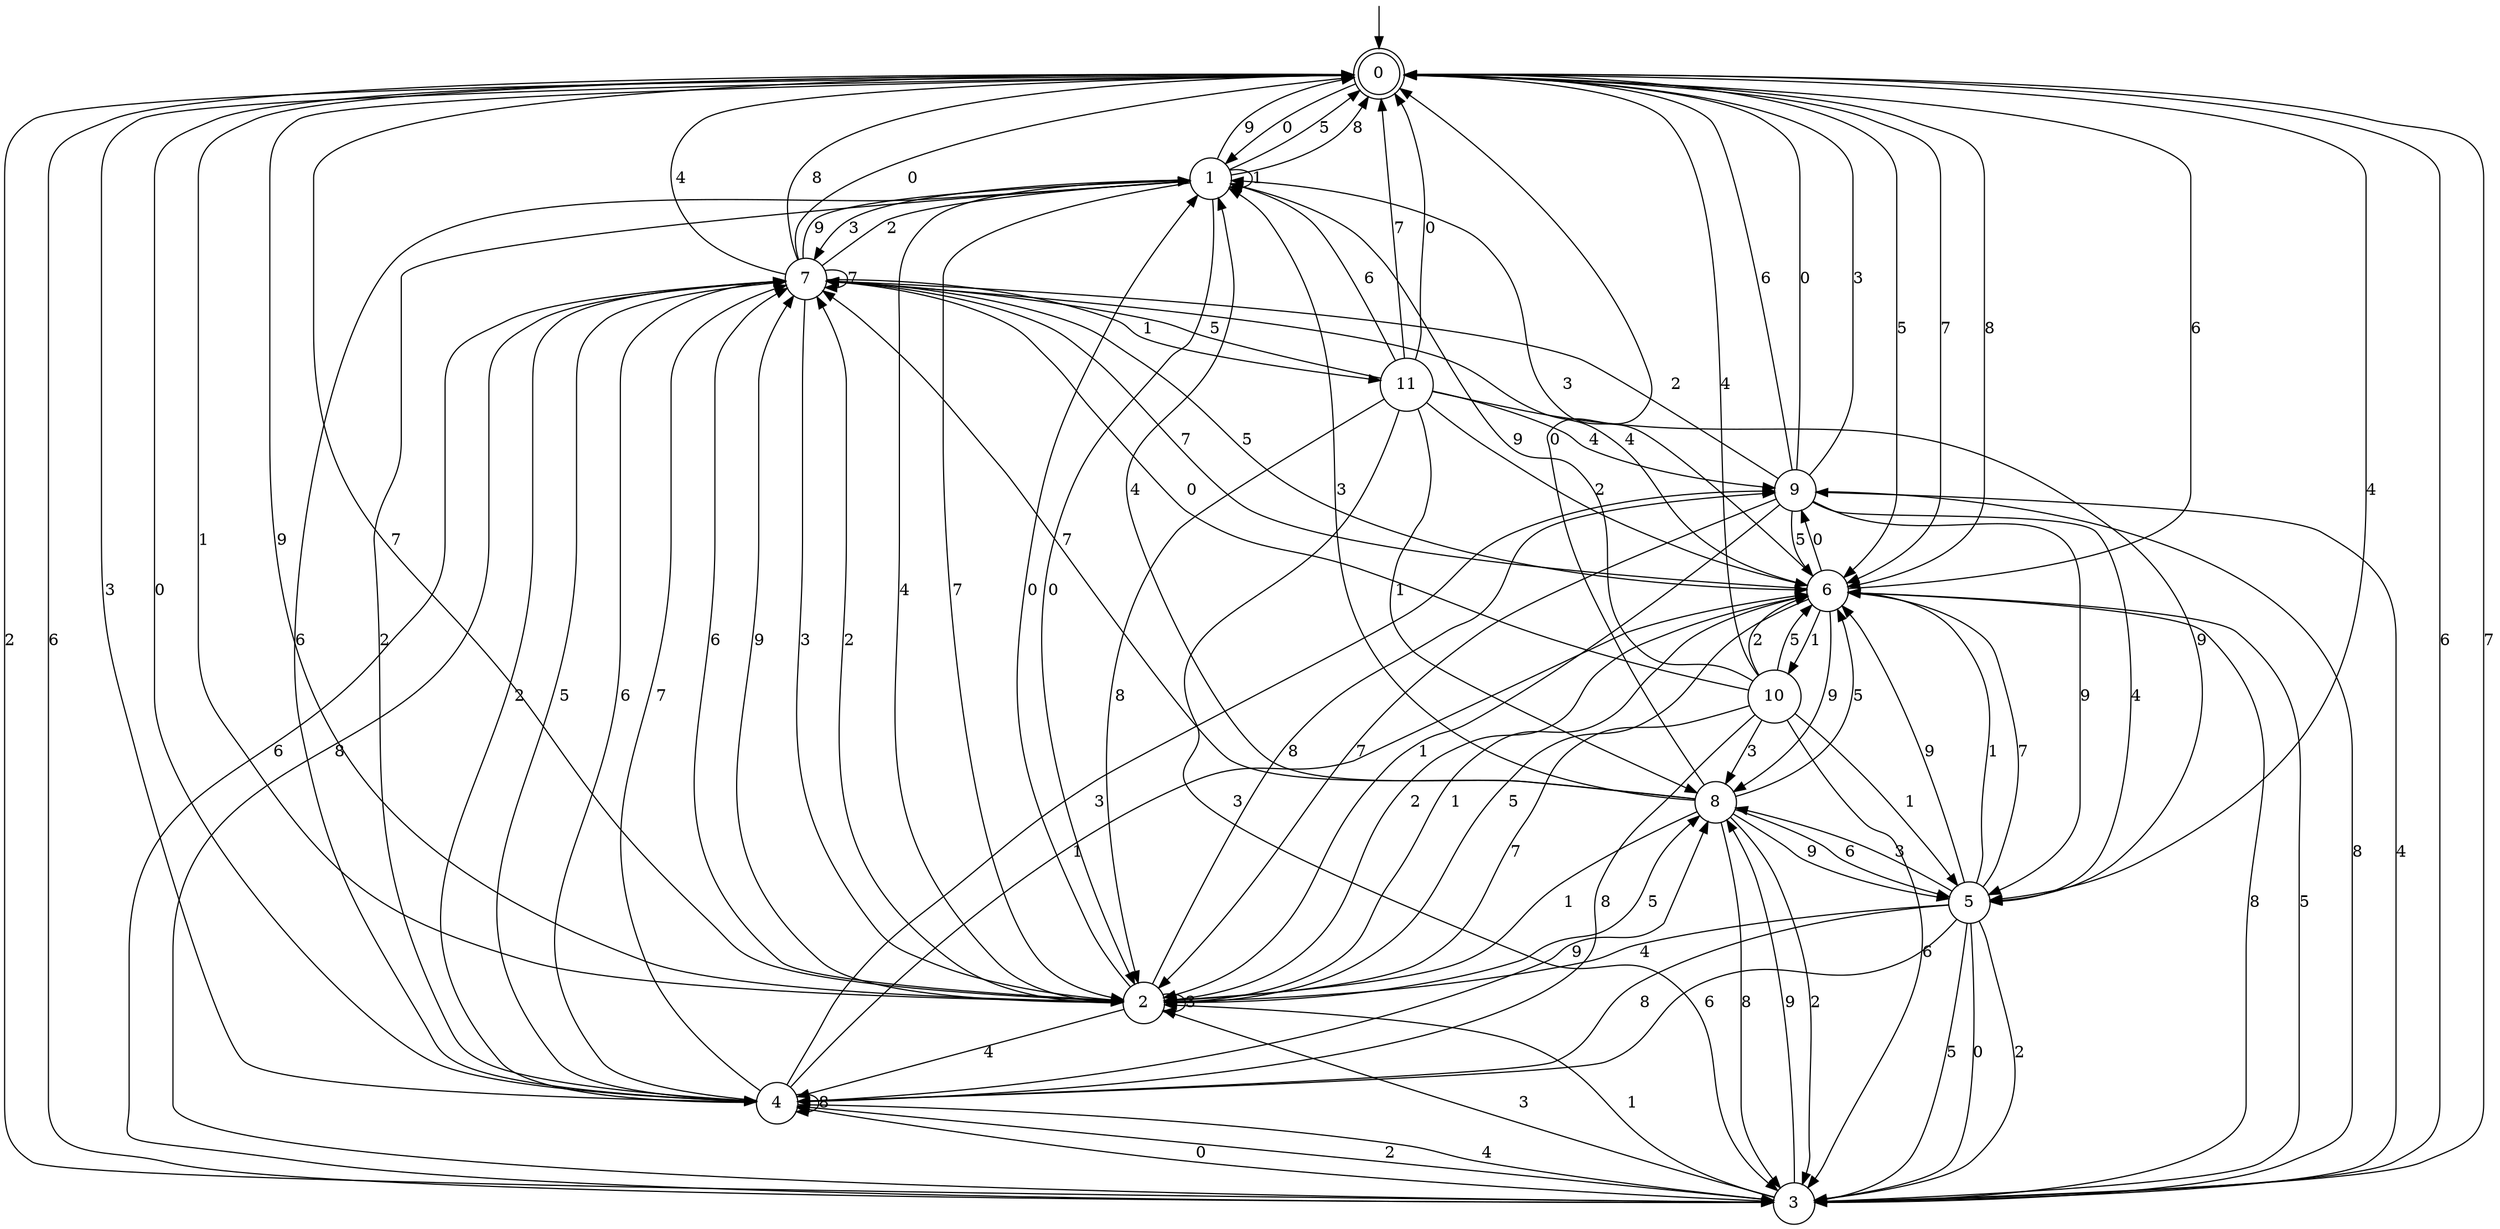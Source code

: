 digraph g {

	s0 [shape="doublecircle" label="0"];
	s1 [shape="circle" label="1"];
	s2 [shape="circle" label="2"];
	s3 [shape="circle" label="3"];
	s4 [shape="circle" label="4"];
	s5 [shape="circle" label="5"];
	s6 [shape="circle" label="6"];
	s7 [shape="circle" label="7"];
	s8 [shape="circle" label="8"];
	s9 [shape="circle" label="9"];
	s10 [shape="circle" label="10"];
	s11 [shape="circle" label="11"];
	s0 -> s1 [label="0"];
	s0 -> s2 [label="1"];
	s0 -> s3 [label="2"];
	s0 -> s4 [label="3"];
	s0 -> s5 [label="4"];
	s0 -> s6 [label="5"];
	s0 -> s3 [label="6"];
	s0 -> s6 [label="7"];
	s0 -> s6 [label="8"];
	s0 -> s2 [label="9"];
	s1 -> s2 [label="0"];
	s1 -> s1 [label="1"];
	s1 -> s4 [label="2"];
	s1 -> s7 [label="3"];
	s1 -> s2 [label="4"];
	s1 -> s0 [label="5"];
	s1 -> s4 [label="6"];
	s1 -> s2 [label="7"];
	s1 -> s0 [label="8"];
	s1 -> s0 [label="9"];
	s2 -> s1 [label="0"];
	s2 -> s6 [label="1"];
	s2 -> s7 [label="2"];
	s2 -> s2 [label="3"];
	s2 -> s4 [label="4"];
	s2 -> s8 [label="5"];
	s2 -> s7 [label="6"];
	s2 -> s0 [label="7"];
	s2 -> s9 [label="8"];
	s2 -> s7 [label="9"];
	s3 -> s4 [label="0"];
	s3 -> s2 [label="1"];
	s3 -> s4 [label="2"];
	s3 -> s2 [label="3"];
	s3 -> s9 [label="4"];
	s3 -> s6 [label="5"];
	s3 -> s0 [label="6"];
	s3 -> s0 [label="7"];
	s3 -> s7 [label="8"];
	s3 -> s8 [label="9"];
	s4 -> s0 [label="0"];
	s4 -> s6 [label="1"];
	s4 -> s7 [label="2"];
	s4 -> s9 [label="3"];
	s4 -> s3 [label="4"];
	s4 -> s7 [label="5"];
	s4 -> s7 [label="6"];
	s4 -> s7 [label="7"];
	s4 -> s4 [label="8"];
	s4 -> s8 [label="9"];
	s5 -> s3 [label="0"];
	s5 -> s6 [label="1"];
	s5 -> s3 [label="2"];
	s5 -> s8 [label="3"];
	s5 -> s2 [label="4"];
	s5 -> s3 [label="5"];
	s5 -> s4 [label="6"];
	s5 -> s6 [label="7"];
	s5 -> s4 [label="8"];
	s5 -> s6 [label="9"];
	s6 -> s9 [label="0"];
	s6 -> s10 [label="1"];
	s6 -> s2 [label="2"];
	s6 -> s1 [label="3"];
	s6 -> s7 [label="4"];
	s6 -> s2 [label="5"];
	s6 -> s0 [label="6"];
	s6 -> s7 [label="7"];
	s6 -> s3 [label="8"];
	s6 -> s8 [label="9"];
	s7 -> s0 [label="0"];
	s7 -> s11 [label="1"];
	s7 -> s1 [label="2"];
	s7 -> s2 [label="3"];
	s7 -> s0 [label="4"];
	s7 -> s6 [label="5"];
	s7 -> s3 [label="6"];
	s7 -> s7 [label="7"];
	s7 -> s0 [label="8"];
	s7 -> s1 [label="9"];
	s8 -> s0 [label="0"];
	s8 -> s2 [label="1"];
	s8 -> s3 [label="2"];
	s8 -> s1 [label="3"];
	s8 -> s1 [label="4"];
	s8 -> s6 [label="5"];
	s8 -> s5 [label="6"];
	s8 -> s7 [label="7"];
	s8 -> s3 [label="8"];
	s8 -> s5 [label="9"];
	s9 -> s0 [label="0"];
	s9 -> s2 [label="1"];
	s9 -> s7 [label="2"];
	s9 -> s0 [label="3"];
	s9 -> s5 [label="4"];
	s9 -> s6 [label="5"];
	s9 -> s0 [label="6"];
	s9 -> s2 [label="7"];
	s9 -> s3 [label="8"];
	s9 -> s5 [label="9"];
	s10 -> s7 [label="0"];
	s10 -> s5 [label="1"];
	s10 -> s6 [label="2"];
	s10 -> s8 [label="3"];
	s10 -> s0 [label="4"];
	s10 -> s6 [label="5"];
	s10 -> s3 [label="6"];
	s10 -> s2 [label="7"];
	s10 -> s4 [label="8"];
	s10 -> s1 [label="9"];
	s11 -> s0 [label="0"];
	s11 -> s8 [label="1"];
	s11 -> s6 [label="2"];
	s11 -> s3 [label="3"];
	s11 -> s9 [label="4"];
	s11 -> s7 [label="5"];
	s11 -> s1 [label="6"];
	s11 -> s0 [label="7"];
	s11 -> s2 [label="8"];
	s11 -> s5 [label="9"];

__start0 [label="" shape="none" width="0" height="0"];
__start0 -> s0;

}
